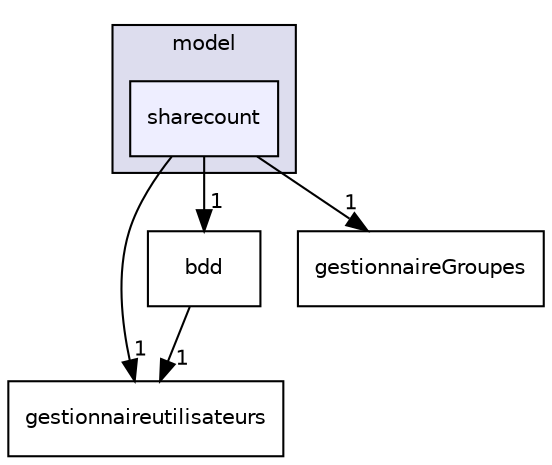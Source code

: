 digraph "/home/sacha/Documents/Fac/L3_S5/CPOA/Projet/Dev/ShareCount/model/sharecount" {
  compound=true
  node [ fontsize="10", fontname="Helvetica"];
  edge [ labelfontsize="10", labelfontname="Helvetica"];
  subgraph clusterdir_3f14f6767c31cb4a1d22c13c18cc6fc3 {
    graph [ bgcolor="#ddddee", pencolor="black", label="model" fontname="Helvetica", fontsize="10", URL="dir_3f14f6767c31cb4a1d22c13c18cc6fc3.html"]
  dir_c345c73c311956d4f36ded3dff73e5f5 [shape=box, label="sharecount", style="filled", fillcolor="#eeeeff", pencolor="black", URL="dir_c345c73c311956d4f36ded3dff73e5f5.html"];
  }
  dir_bdff9a41d262cf899d8ec41bd33556d6 [shape=box label="gestionnaireutilisateurs" URL="dir_bdff9a41d262cf899d8ec41bd33556d6.html"];
  dir_e89e43ff7d499be1b5e4c1d81b246a74 [shape=box label="bdd" URL="dir_e89e43ff7d499be1b5e4c1d81b246a74.html"];
  dir_5d127840cb7f16c45060f373cb4bca37 [shape=box label="gestionnaireGroupes" URL="dir_5d127840cb7f16c45060f373cb4bca37.html"];
  dir_c345c73c311956d4f36ded3dff73e5f5->dir_bdff9a41d262cf899d8ec41bd33556d6 [headlabel="1", labeldistance=1.5 headhref="dir_000007_000005.html"];
  dir_c345c73c311956d4f36ded3dff73e5f5->dir_e89e43ff7d499be1b5e4c1d81b246a74 [headlabel="1", labeldistance=1.5 headhref="dir_000007_000001.html"];
  dir_c345c73c311956d4f36ded3dff73e5f5->dir_5d127840cb7f16c45060f373cb4bca37 [headlabel="1", labeldistance=1.5 headhref="dir_000007_000004.html"];
  dir_e89e43ff7d499be1b5e4c1d81b246a74->dir_bdff9a41d262cf899d8ec41bd33556d6 [headlabel="1", labeldistance=1.5 headhref="dir_000001_000005.html"];
}
